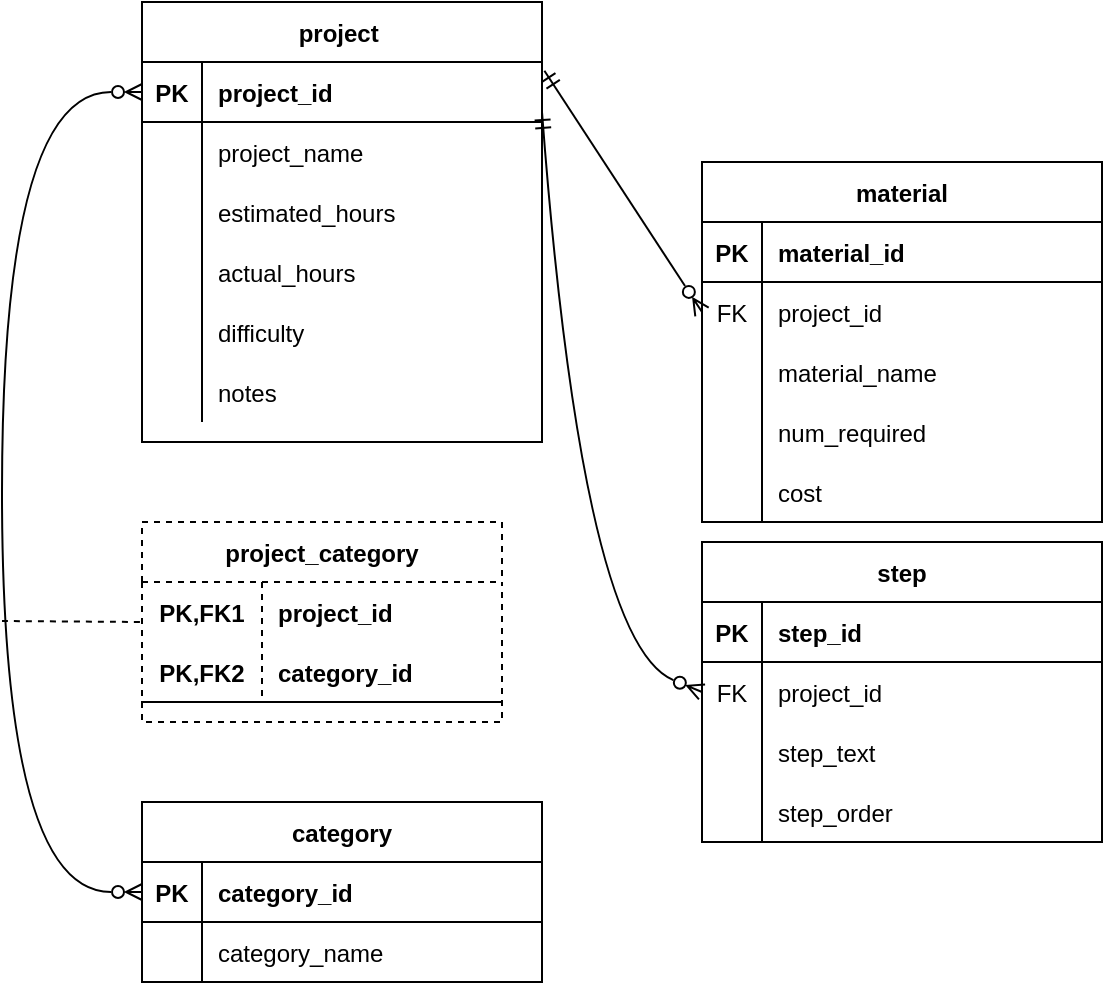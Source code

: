 <mxfile version="20.2.3" type="device"><diagram id="R2lEEEUBdFMjLlhIrx00" name="Page-1"><mxGraphModel dx="1422" dy="857" grid="1" gridSize="10" guides="1" tooltips="1" connect="1" arrows="1" fold="1" page="1" pageScale="1" pageWidth="850" pageHeight="1100" math="0" shadow="0" extFonts="Permanent Marker^https://fonts.googleapis.com/css?family=Permanent+Marker"><root><mxCell id="0"/><mxCell id="1" parent="0"/><mxCell id="C-vyLk0tnHw3VtMMgP7b-23" value="project " style="shape=table;startSize=30;container=1;collapsible=1;childLayout=tableLayout;fixedRows=1;rowLines=0;fontStyle=1;align=center;resizeLast=1;" parent="1" vertex="1"><mxGeometry x="120" y="40" width="200" height="220" as="geometry"/></mxCell><mxCell id="C-vyLk0tnHw3VtMMgP7b-24" value="" style="shape=partialRectangle;collapsible=0;dropTarget=0;pointerEvents=0;fillColor=none;points=[[0,0.5],[1,0.5]];portConstraint=eastwest;top=0;left=0;right=0;bottom=1;" parent="C-vyLk0tnHw3VtMMgP7b-23" vertex="1"><mxGeometry y="30" width="200" height="30" as="geometry"/></mxCell><mxCell id="C-vyLk0tnHw3VtMMgP7b-25" value="PK" style="shape=partialRectangle;overflow=hidden;connectable=0;fillColor=none;top=0;left=0;bottom=0;right=0;fontStyle=1;" parent="C-vyLk0tnHw3VtMMgP7b-24" vertex="1"><mxGeometry width="30" height="30" as="geometry"><mxRectangle width="30" height="30" as="alternateBounds"/></mxGeometry></mxCell><mxCell id="C-vyLk0tnHw3VtMMgP7b-26" value="project_id" style="shape=partialRectangle;overflow=hidden;connectable=0;fillColor=none;top=0;left=0;bottom=0;right=0;align=left;spacingLeft=6;fontStyle=1;" parent="C-vyLk0tnHw3VtMMgP7b-24" vertex="1"><mxGeometry x="30" width="170" height="30" as="geometry"><mxRectangle width="170" height="30" as="alternateBounds"/></mxGeometry></mxCell><mxCell id="C-vyLk0tnHw3VtMMgP7b-27" value="" style="shape=partialRectangle;collapsible=0;dropTarget=0;pointerEvents=0;fillColor=none;points=[[0,0.5],[1,0.5]];portConstraint=eastwest;top=0;left=0;right=0;bottom=0;" parent="C-vyLk0tnHw3VtMMgP7b-23" vertex="1"><mxGeometry y="60" width="200" height="30" as="geometry"/></mxCell><mxCell id="C-vyLk0tnHw3VtMMgP7b-28" value="" style="shape=partialRectangle;overflow=hidden;connectable=0;fillColor=none;top=0;left=0;bottom=0;right=0;" parent="C-vyLk0tnHw3VtMMgP7b-27" vertex="1"><mxGeometry width="30" height="30" as="geometry"><mxRectangle width="30" height="30" as="alternateBounds"/></mxGeometry></mxCell><mxCell id="C-vyLk0tnHw3VtMMgP7b-29" value="project_name" style="shape=partialRectangle;overflow=hidden;connectable=0;fillColor=none;top=0;left=0;bottom=0;right=0;align=left;spacingLeft=6;" parent="C-vyLk0tnHw3VtMMgP7b-27" vertex="1"><mxGeometry x="30" width="170" height="30" as="geometry"><mxRectangle width="170" height="30" as="alternateBounds"/></mxGeometry></mxCell><mxCell id="rwi1sxf4deIE0Gad6txq-1" style="shape=partialRectangle;collapsible=0;dropTarget=0;pointerEvents=0;fillColor=none;points=[[0,0.5],[1,0.5]];portConstraint=eastwest;top=0;left=0;right=0;bottom=0;" vertex="1" parent="C-vyLk0tnHw3VtMMgP7b-23"><mxGeometry y="90" width="200" height="30" as="geometry"/></mxCell><mxCell id="rwi1sxf4deIE0Gad6txq-2" style="shape=partialRectangle;overflow=hidden;connectable=0;fillColor=none;top=0;left=0;bottom=0;right=0;" vertex="1" parent="rwi1sxf4deIE0Gad6txq-1"><mxGeometry width="30" height="30" as="geometry"><mxRectangle width="30" height="30" as="alternateBounds"/></mxGeometry></mxCell><mxCell id="rwi1sxf4deIE0Gad6txq-3" value="estimated_hours" style="shape=partialRectangle;overflow=hidden;connectable=0;fillColor=none;top=0;left=0;bottom=0;right=0;align=left;spacingLeft=6;" vertex="1" parent="rwi1sxf4deIE0Gad6txq-1"><mxGeometry x="30" width="170" height="30" as="geometry"><mxRectangle width="170" height="30" as="alternateBounds"/></mxGeometry></mxCell><mxCell id="rwi1sxf4deIE0Gad6txq-4" style="shape=partialRectangle;collapsible=0;dropTarget=0;pointerEvents=0;fillColor=none;points=[[0,0.5],[1,0.5]];portConstraint=eastwest;top=0;left=0;right=0;bottom=0;" vertex="1" parent="C-vyLk0tnHw3VtMMgP7b-23"><mxGeometry y="120" width="200" height="30" as="geometry"/></mxCell><mxCell id="rwi1sxf4deIE0Gad6txq-5" style="shape=partialRectangle;overflow=hidden;connectable=0;fillColor=none;top=0;left=0;bottom=0;right=0;" vertex="1" parent="rwi1sxf4deIE0Gad6txq-4"><mxGeometry width="30" height="30" as="geometry"><mxRectangle width="30" height="30" as="alternateBounds"/></mxGeometry></mxCell><mxCell id="rwi1sxf4deIE0Gad6txq-6" value="actual_hours" style="shape=partialRectangle;overflow=hidden;connectable=0;fillColor=none;top=0;left=0;bottom=0;right=0;align=left;spacingLeft=6;" vertex="1" parent="rwi1sxf4deIE0Gad6txq-4"><mxGeometry x="30" width="170" height="30" as="geometry"><mxRectangle width="170" height="30" as="alternateBounds"/></mxGeometry></mxCell><mxCell id="rwi1sxf4deIE0Gad6txq-7" style="shape=partialRectangle;collapsible=0;dropTarget=0;pointerEvents=0;fillColor=none;points=[[0,0.5],[1,0.5]];portConstraint=eastwest;top=0;left=0;right=0;bottom=0;" vertex="1" parent="C-vyLk0tnHw3VtMMgP7b-23"><mxGeometry y="150" width="200" height="30" as="geometry"/></mxCell><mxCell id="rwi1sxf4deIE0Gad6txq-8" style="shape=partialRectangle;overflow=hidden;connectable=0;fillColor=none;top=0;left=0;bottom=0;right=0;" vertex="1" parent="rwi1sxf4deIE0Gad6txq-7"><mxGeometry width="30" height="30" as="geometry"><mxRectangle width="30" height="30" as="alternateBounds"/></mxGeometry></mxCell><mxCell id="rwi1sxf4deIE0Gad6txq-9" value="difficulty" style="shape=partialRectangle;overflow=hidden;connectable=0;fillColor=none;top=0;left=0;bottom=0;right=0;align=left;spacingLeft=6;" vertex="1" parent="rwi1sxf4deIE0Gad6txq-7"><mxGeometry x="30" width="170" height="30" as="geometry"><mxRectangle width="170" height="30" as="alternateBounds"/></mxGeometry></mxCell><mxCell id="rwi1sxf4deIE0Gad6txq-10" style="shape=partialRectangle;collapsible=0;dropTarget=0;pointerEvents=0;fillColor=none;points=[[0,0.5],[1,0.5]];portConstraint=eastwest;top=0;left=0;right=0;bottom=0;" vertex="1" parent="C-vyLk0tnHw3VtMMgP7b-23"><mxGeometry y="180" width="200" height="30" as="geometry"/></mxCell><mxCell id="rwi1sxf4deIE0Gad6txq-11" style="shape=partialRectangle;overflow=hidden;connectable=0;fillColor=none;top=0;left=0;bottom=0;right=0;" vertex="1" parent="rwi1sxf4deIE0Gad6txq-10"><mxGeometry width="30" height="30" as="geometry"><mxRectangle width="30" height="30" as="alternateBounds"/></mxGeometry></mxCell><mxCell id="rwi1sxf4deIE0Gad6txq-12" value="notes" style="shape=partialRectangle;overflow=hidden;connectable=0;fillColor=none;top=0;left=0;bottom=0;right=0;align=left;spacingLeft=6;" vertex="1" parent="rwi1sxf4deIE0Gad6txq-10"><mxGeometry x="30" width="170" height="30" as="geometry"><mxRectangle width="170" height="30" as="alternateBounds"/></mxGeometry></mxCell><mxCell id="rwi1sxf4deIE0Gad6txq-18" value="material" style="shape=table;startSize=30;container=1;collapsible=1;childLayout=tableLayout;fixedRows=1;rowLines=0;fontStyle=1;align=center;resizeLast=1;" vertex="1" parent="1"><mxGeometry x="400" y="120" width="200" height="180" as="geometry"/></mxCell><mxCell id="rwi1sxf4deIE0Gad6txq-19" value="" style="shape=partialRectangle;collapsible=0;dropTarget=0;pointerEvents=0;fillColor=none;points=[[0,0.5],[1,0.5]];portConstraint=eastwest;top=0;left=0;right=0;bottom=1;" vertex="1" parent="rwi1sxf4deIE0Gad6txq-18"><mxGeometry y="30" width="200" height="30" as="geometry"/></mxCell><mxCell id="rwi1sxf4deIE0Gad6txq-20" value="PK" style="shape=partialRectangle;overflow=hidden;connectable=0;fillColor=none;top=0;left=0;bottom=0;right=0;fontStyle=1;" vertex="1" parent="rwi1sxf4deIE0Gad6txq-19"><mxGeometry width="30" height="30" as="geometry"><mxRectangle width="30" height="30" as="alternateBounds"/></mxGeometry></mxCell><mxCell id="rwi1sxf4deIE0Gad6txq-21" value="material_id" style="shape=partialRectangle;overflow=hidden;connectable=0;fillColor=none;top=0;left=0;bottom=0;right=0;align=left;spacingLeft=6;fontStyle=1;" vertex="1" parent="rwi1sxf4deIE0Gad6txq-19"><mxGeometry x="30" width="170" height="30" as="geometry"><mxRectangle width="170" height="30" as="alternateBounds"/></mxGeometry></mxCell><mxCell id="rwi1sxf4deIE0Gad6txq-22" value="" style="shape=partialRectangle;collapsible=0;dropTarget=0;pointerEvents=0;fillColor=none;points=[[0,0.5],[1,0.5]];portConstraint=eastwest;top=0;left=0;right=0;bottom=0;" vertex="1" parent="rwi1sxf4deIE0Gad6txq-18"><mxGeometry y="60" width="200" height="30" as="geometry"/></mxCell><mxCell id="rwi1sxf4deIE0Gad6txq-23" value="FK" style="shape=partialRectangle;overflow=hidden;connectable=0;fillColor=none;top=0;left=0;bottom=0;right=0;" vertex="1" parent="rwi1sxf4deIE0Gad6txq-22"><mxGeometry width="30" height="30" as="geometry"><mxRectangle width="30" height="30" as="alternateBounds"/></mxGeometry></mxCell><mxCell id="rwi1sxf4deIE0Gad6txq-24" value="project_id" style="shape=partialRectangle;overflow=hidden;connectable=0;fillColor=none;top=0;left=0;bottom=0;right=0;align=left;spacingLeft=6;" vertex="1" parent="rwi1sxf4deIE0Gad6txq-22"><mxGeometry x="30" width="170" height="30" as="geometry"><mxRectangle width="170" height="30" as="alternateBounds"/></mxGeometry></mxCell><mxCell id="rwi1sxf4deIE0Gad6txq-25" style="shape=partialRectangle;collapsible=0;dropTarget=0;pointerEvents=0;fillColor=none;points=[[0,0.5],[1,0.5]];portConstraint=eastwest;top=0;left=0;right=0;bottom=0;" vertex="1" parent="rwi1sxf4deIE0Gad6txq-18"><mxGeometry y="90" width="200" height="30" as="geometry"/></mxCell><mxCell id="rwi1sxf4deIE0Gad6txq-26" style="shape=partialRectangle;overflow=hidden;connectable=0;fillColor=none;top=0;left=0;bottom=0;right=0;" vertex="1" parent="rwi1sxf4deIE0Gad6txq-25"><mxGeometry width="30" height="30" as="geometry"><mxRectangle width="30" height="30" as="alternateBounds"/></mxGeometry></mxCell><mxCell id="rwi1sxf4deIE0Gad6txq-27" value="material_name" style="shape=partialRectangle;overflow=hidden;connectable=0;fillColor=none;top=0;left=0;bottom=0;right=0;align=left;spacingLeft=6;" vertex="1" parent="rwi1sxf4deIE0Gad6txq-25"><mxGeometry x="30" width="170" height="30" as="geometry"><mxRectangle width="170" height="30" as="alternateBounds"/></mxGeometry></mxCell><mxCell id="rwi1sxf4deIE0Gad6txq-28" style="shape=partialRectangle;collapsible=0;dropTarget=0;pointerEvents=0;fillColor=none;points=[[0,0.5],[1,0.5]];portConstraint=eastwest;top=0;left=0;right=0;bottom=0;" vertex="1" parent="rwi1sxf4deIE0Gad6txq-18"><mxGeometry y="120" width="200" height="30" as="geometry"/></mxCell><mxCell id="rwi1sxf4deIE0Gad6txq-29" style="shape=partialRectangle;overflow=hidden;connectable=0;fillColor=none;top=0;left=0;bottom=0;right=0;" vertex="1" parent="rwi1sxf4deIE0Gad6txq-28"><mxGeometry width="30" height="30" as="geometry"><mxRectangle width="30" height="30" as="alternateBounds"/></mxGeometry></mxCell><mxCell id="rwi1sxf4deIE0Gad6txq-30" value="num_required" style="shape=partialRectangle;overflow=hidden;connectable=0;fillColor=none;top=0;left=0;bottom=0;right=0;align=left;spacingLeft=6;" vertex="1" parent="rwi1sxf4deIE0Gad6txq-28"><mxGeometry x="30" width="170" height="30" as="geometry"><mxRectangle width="170" height="30" as="alternateBounds"/></mxGeometry></mxCell><mxCell id="rwi1sxf4deIE0Gad6txq-31" style="shape=partialRectangle;collapsible=0;dropTarget=0;pointerEvents=0;fillColor=none;points=[[0,0.5],[1,0.5]];portConstraint=eastwest;top=0;left=0;right=0;bottom=0;" vertex="1" parent="rwi1sxf4deIE0Gad6txq-18"><mxGeometry y="150" width="200" height="30" as="geometry"/></mxCell><mxCell id="rwi1sxf4deIE0Gad6txq-32" style="shape=partialRectangle;overflow=hidden;connectable=0;fillColor=none;top=0;left=0;bottom=0;right=0;" vertex="1" parent="rwi1sxf4deIE0Gad6txq-31"><mxGeometry width="30" height="30" as="geometry"><mxRectangle width="30" height="30" as="alternateBounds"/></mxGeometry></mxCell><mxCell id="rwi1sxf4deIE0Gad6txq-33" value="cost" style="shape=partialRectangle;overflow=hidden;connectable=0;fillColor=none;top=0;left=0;bottom=0;right=0;align=left;spacingLeft=6;" vertex="1" parent="rwi1sxf4deIE0Gad6txq-31"><mxGeometry x="30" width="170" height="30" as="geometry"><mxRectangle width="170" height="30" as="alternateBounds"/></mxGeometry></mxCell><mxCell id="rwi1sxf4deIE0Gad6txq-37" value="step" style="shape=table;startSize=30;container=1;collapsible=1;childLayout=tableLayout;fixedRows=1;rowLines=0;fontStyle=1;align=center;resizeLast=1;" vertex="1" parent="1"><mxGeometry x="400" y="310" width="200" height="150" as="geometry"/></mxCell><mxCell id="rwi1sxf4deIE0Gad6txq-38" value="" style="shape=partialRectangle;collapsible=0;dropTarget=0;pointerEvents=0;fillColor=none;points=[[0,0.5],[1,0.5]];portConstraint=eastwest;top=0;left=0;right=0;bottom=1;" vertex="1" parent="rwi1sxf4deIE0Gad6txq-37"><mxGeometry y="30" width="200" height="30" as="geometry"/></mxCell><mxCell id="rwi1sxf4deIE0Gad6txq-39" value="PK" style="shape=partialRectangle;overflow=hidden;connectable=0;fillColor=none;top=0;left=0;bottom=0;right=0;fontStyle=1;" vertex="1" parent="rwi1sxf4deIE0Gad6txq-38"><mxGeometry width="30" height="30" as="geometry"><mxRectangle width="30" height="30" as="alternateBounds"/></mxGeometry></mxCell><mxCell id="rwi1sxf4deIE0Gad6txq-40" value="step_id" style="shape=partialRectangle;overflow=hidden;connectable=0;fillColor=none;top=0;left=0;bottom=0;right=0;align=left;spacingLeft=6;fontStyle=1;" vertex="1" parent="rwi1sxf4deIE0Gad6txq-38"><mxGeometry x="30" width="170" height="30" as="geometry"><mxRectangle width="170" height="30" as="alternateBounds"/></mxGeometry></mxCell><mxCell id="rwi1sxf4deIE0Gad6txq-41" value="" style="shape=partialRectangle;collapsible=0;dropTarget=0;pointerEvents=0;fillColor=none;points=[[0,0.5],[1,0.5]];portConstraint=eastwest;top=0;left=0;right=0;bottom=0;" vertex="1" parent="rwi1sxf4deIE0Gad6txq-37"><mxGeometry y="60" width="200" height="30" as="geometry"/></mxCell><mxCell id="rwi1sxf4deIE0Gad6txq-42" value="FK" style="shape=partialRectangle;overflow=hidden;connectable=0;fillColor=none;top=0;left=0;bottom=0;right=0;" vertex="1" parent="rwi1sxf4deIE0Gad6txq-41"><mxGeometry width="30" height="30" as="geometry"><mxRectangle width="30" height="30" as="alternateBounds"/></mxGeometry></mxCell><mxCell id="rwi1sxf4deIE0Gad6txq-43" value="project_id" style="shape=partialRectangle;overflow=hidden;connectable=0;fillColor=none;top=0;left=0;bottom=0;right=0;align=left;spacingLeft=6;" vertex="1" parent="rwi1sxf4deIE0Gad6txq-41"><mxGeometry x="30" width="170" height="30" as="geometry"><mxRectangle width="170" height="30" as="alternateBounds"/></mxGeometry></mxCell><mxCell id="rwi1sxf4deIE0Gad6txq-44" style="shape=partialRectangle;collapsible=0;dropTarget=0;pointerEvents=0;fillColor=none;points=[[0,0.5],[1,0.5]];portConstraint=eastwest;top=0;left=0;right=0;bottom=0;" vertex="1" parent="rwi1sxf4deIE0Gad6txq-37"><mxGeometry y="90" width="200" height="30" as="geometry"/></mxCell><mxCell id="rwi1sxf4deIE0Gad6txq-45" style="shape=partialRectangle;overflow=hidden;connectable=0;fillColor=none;top=0;left=0;bottom=0;right=0;" vertex="1" parent="rwi1sxf4deIE0Gad6txq-44"><mxGeometry width="30" height="30" as="geometry"><mxRectangle width="30" height="30" as="alternateBounds"/></mxGeometry></mxCell><mxCell id="rwi1sxf4deIE0Gad6txq-46" value="step_text" style="shape=partialRectangle;overflow=hidden;connectable=0;fillColor=none;top=0;left=0;bottom=0;right=0;align=left;spacingLeft=6;" vertex="1" parent="rwi1sxf4deIE0Gad6txq-44"><mxGeometry x="30" width="170" height="30" as="geometry"><mxRectangle width="170" height="30" as="alternateBounds"/></mxGeometry></mxCell><mxCell id="rwi1sxf4deIE0Gad6txq-47" style="shape=partialRectangle;collapsible=0;dropTarget=0;pointerEvents=0;fillColor=none;points=[[0,0.5],[1,0.5]];portConstraint=eastwest;top=0;left=0;right=0;bottom=0;" vertex="1" parent="rwi1sxf4deIE0Gad6txq-37"><mxGeometry y="120" width="200" height="30" as="geometry"/></mxCell><mxCell id="rwi1sxf4deIE0Gad6txq-48" style="shape=partialRectangle;overflow=hidden;connectable=0;fillColor=none;top=0;left=0;bottom=0;right=0;" vertex="1" parent="rwi1sxf4deIE0Gad6txq-47"><mxGeometry width="30" height="30" as="geometry"><mxRectangle width="30" height="30" as="alternateBounds"/></mxGeometry></mxCell><mxCell id="rwi1sxf4deIE0Gad6txq-49" value="step_order" style="shape=partialRectangle;overflow=hidden;connectable=0;fillColor=none;top=0;left=0;bottom=0;right=0;align=left;spacingLeft=6;" vertex="1" parent="rwi1sxf4deIE0Gad6txq-47"><mxGeometry x="30" width="170" height="30" as="geometry"><mxRectangle width="170" height="30" as="alternateBounds"/></mxGeometry></mxCell><mxCell id="rwi1sxf4deIE0Gad6txq-53" value="category" style="shape=table;startSize=30;container=1;collapsible=1;childLayout=tableLayout;fixedRows=1;rowLines=0;fontStyle=1;align=center;resizeLast=1;" vertex="1" parent="1"><mxGeometry x="120" y="440" width="200" height="90" as="geometry"/></mxCell><mxCell id="rwi1sxf4deIE0Gad6txq-54" value="" style="shape=partialRectangle;collapsible=0;dropTarget=0;pointerEvents=0;fillColor=none;points=[[0,0.5],[1,0.5]];portConstraint=eastwest;top=0;left=0;right=0;bottom=1;" vertex="1" parent="rwi1sxf4deIE0Gad6txq-53"><mxGeometry y="30" width="200" height="30" as="geometry"/></mxCell><mxCell id="rwi1sxf4deIE0Gad6txq-55" value="PK" style="shape=partialRectangle;overflow=hidden;connectable=0;fillColor=none;top=0;left=0;bottom=0;right=0;fontStyle=1;" vertex="1" parent="rwi1sxf4deIE0Gad6txq-54"><mxGeometry width="30" height="30" as="geometry"><mxRectangle width="30" height="30" as="alternateBounds"/></mxGeometry></mxCell><mxCell id="rwi1sxf4deIE0Gad6txq-56" value="category_id" style="shape=partialRectangle;overflow=hidden;connectable=0;fillColor=none;top=0;left=0;bottom=0;right=0;align=left;spacingLeft=6;fontStyle=1;" vertex="1" parent="rwi1sxf4deIE0Gad6txq-54"><mxGeometry x="30" width="170" height="30" as="geometry"><mxRectangle width="170" height="30" as="alternateBounds"/></mxGeometry></mxCell><mxCell id="rwi1sxf4deIE0Gad6txq-57" value="" style="shape=partialRectangle;collapsible=0;dropTarget=0;pointerEvents=0;fillColor=none;points=[[0,0.5],[1,0.5]];portConstraint=eastwest;top=0;left=0;right=0;bottom=0;" vertex="1" parent="rwi1sxf4deIE0Gad6txq-53"><mxGeometry y="60" width="200" height="30" as="geometry"/></mxCell><mxCell id="rwi1sxf4deIE0Gad6txq-58" value="" style="shape=partialRectangle;overflow=hidden;connectable=0;fillColor=none;top=0;left=0;bottom=0;right=0;" vertex="1" parent="rwi1sxf4deIE0Gad6txq-57"><mxGeometry width="30" height="30" as="geometry"><mxRectangle width="30" height="30" as="alternateBounds"/></mxGeometry></mxCell><mxCell id="rwi1sxf4deIE0Gad6txq-59" value="category_name" style="shape=partialRectangle;overflow=hidden;connectable=0;fillColor=none;top=0;left=0;bottom=0;right=0;align=left;spacingLeft=6;" vertex="1" parent="rwi1sxf4deIE0Gad6txq-57"><mxGeometry x="30" width="170" height="30" as="geometry"><mxRectangle width="170" height="30" as="alternateBounds"/></mxGeometry></mxCell><mxCell id="rwi1sxf4deIE0Gad6txq-76" value="project_category" style="shape=table;startSize=30;container=1;collapsible=1;childLayout=tableLayout;fixedRows=1;rowLines=0;fontStyle=1;align=center;resizeLast=1;shadow=0;dashed=1;" vertex="1" parent="1"><mxGeometry x="120" y="300" width="180" height="100" as="geometry"/></mxCell><mxCell id="rwi1sxf4deIE0Gad6txq-77" value="" style="shape=tableRow;horizontal=0;startSize=0;swimlaneHead=0;swimlaneBody=0;fillColor=none;collapsible=0;dropTarget=0;points=[[0,0.5],[1,0.5]];portConstraint=eastwest;top=0;left=0;right=0;bottom=0;shadow=0;" vertex="1" parent="rwi1sxf4deIE0Gad6txq-76"><mxGeometry y="30" width="180" height="30" as="geometry"/></mxCell><mxCell id="rwi1sxf4deIE0Gad6txq-78" value="PK,FK1" style="shape=partialRectangle;connectable=0;fillColor=none;top=0;left=0;bottom=0;right=0;fontStyle=1;overflow=hidden;shadow=0;" vertex="1" parent="rwi1sxf4deIE0Gad6txq-77"><mxGeometry width="60" height="30" as="geometry"><mxRectangle width="60" height="30" as="alternateBounds"/></mxGeometry></mxCell><mxCell id="rwi1sxf4deIE0Gad6txq-79" value="project_id" style="shape=partialRectangle;connectable=0;fillColor=none;top=0;left=0;bottom=0;right=0;align=left;spacingLeft=6;fontStyle=1;overflow=hidden;shadow=0;" vertex="1" parent="rwi1sxf4deIE0Gad6txq-77"><mxGeometry x="60" width="120" height="30" as="geometry"><mxRectangle width="120" height="30" as="alternateBounds"/></mxGeometry></mxCell><mxCell id="rwi1sxf4deIE0Gad6txq-80" value="" style="shape=tableRow;horizontal=0;startSize=0;swimlaneHead=0;swimlaneBody=0;fillColor=none;collapsible=0;dropTarget=0;points=[[0,0.5],[1,0.5]];portConstraint=eastwest;top=0;left=0;right=0;bottom=1;shadow=0;" vertex="1" parent="rwi1sxf4deIE0Gad6txq-76"><mxGeometry y="60" width="180" height="30" as="geometry"/></mxCell><mxCell id="rwi1sxf4deIE0Gad6txq-81" value="PK,FK2" style="shape=partialRectangle;connectable=0;fillColor=none;top=0;left=0;bottom=0;right=0;fontStyle=1;overflow=hidden;shadow=0;" vertex="1" parent="rwi1sxf4deIE0Gad6txq-80"><mxGeometry width="60" height="30" as="geometry"><mxRectangle width="60" height="30" as="alternateBounds"/></mxGeometry></mxCell><mxCell id="rwi1sxf4deIE0Gad6txq-82" value="category_id" style="shape=partialRectangle;connectable=0;fillColor=none;top=0;left=0;bottom=0;right=0;align=left;spacingLeft=6;fontStyle=1;overflow=hidden;shadow=0;" vertex="1" parent="rwi1sxf4deIE0Gad6txq-80"><mxGeometry x="60" width="120" height="30" as="geometry"><mxRectangle width="120" height="30" as="alternateBounds"/></mxGeometry></mxCell><mxCell id="rwi1sxf4deIE0Gad6txq-91" value="" style="fontSize=12;html=1;endArrow=ERzeroToMany;endFill=0;rounded=0;entryX=0;entryY=0.5;entryDx=0;entryDy=0;exitX=0;exitY=0.5;exitDx=0;exitDy=0;edgeStyle=orthogonalEdgeStyle;curved=1;startArrow=ERzeroToMany;startFill=0;" edge="1" parent="1" source="rwi1sxf4deIE0Gad6txq-54" target="C-vyLk0tnHw3VtMMgP7b-24"><mxGeometry width="100" height="100" relative="1" as="geometry"><mxPoint x="10" y="210" as="sourcePoint"/><mxPoint x="110" y="110" as="targetPoint"/><Array as="points"><mxPoint x="50" y="485"/><mxPoint x="50" y="85"/></Array></mxGeometry></mxCell><mxCell id="rwi1sxf4deIE0Gad6txq-92" value="" style="endArrow=none;html=1;rounded=0;curved=1;entryX=0;entryY=0.5;entryDx=0;entryDy=0;dashed=1;" edge="1" parent="1" target="rwi1sxf4deIE0Gad6txq-76"><mxGeometry relative="1" as="geometry"><mxPoint x="50" y="349.5" as="sourcePoint"/><mxPoint x="210" y="349.5" as="targetPoint"/></mxGeometry></mxCell><mxCell id="rwi1sxf4deIE0Gad6txq-93" value="" style="endArrow=ERzeroToMany;html=1;rounded=0;curved=1;exitX=1.006;exitY=0.147;exitDx=0;exitDy=0;entryX=0;entryY=0.5;entryDx=0;entryDy=0;startArrow=ERmandOne;startFill=0;endFill=0;exitPerimeter=0;" edge="1" parent="1" source="C-vyLk0tnHw3VtMMgP7b-24" target="rwi1sxf4deIE0Gad6txq-22"><mxGeometry relative="1" as="geometry"><mxPoint x="340" y="80" as="sourcePoint"/><mxPoint x="500" y="80" as="targetPoint"/></mxGeometry></mxCell><mxCell id="rwi1sxf4deIE0Gad6txq-94" value="" style="endArrow=ERzeroToMany;html=1;rounded=0;curved=1;exitX=1;exitY=0.25;exitDx=0;exitDy=0;startArrow=ERmandOne;startFill=0;endFill=0;entryX=0;entryY=0.5;entryDx=0;entryDy=0;" edge="1" parent="1" source="C-vyLk0tnHw3VtMMgP7b-23" target="rwi1sxf4deIE0Gad6txq-41"><mxGeometry relative="1" as="geometry"><mxPoint x="330" y="90" as="sourcePoint"/><mxPoint x="390" y="380" as="targetPoint"/><Array as="points"><mxPoint x="340" y="360"/></Array></mxGeometry></mxCell></root></mxGraphModel></diagram></mxfile>